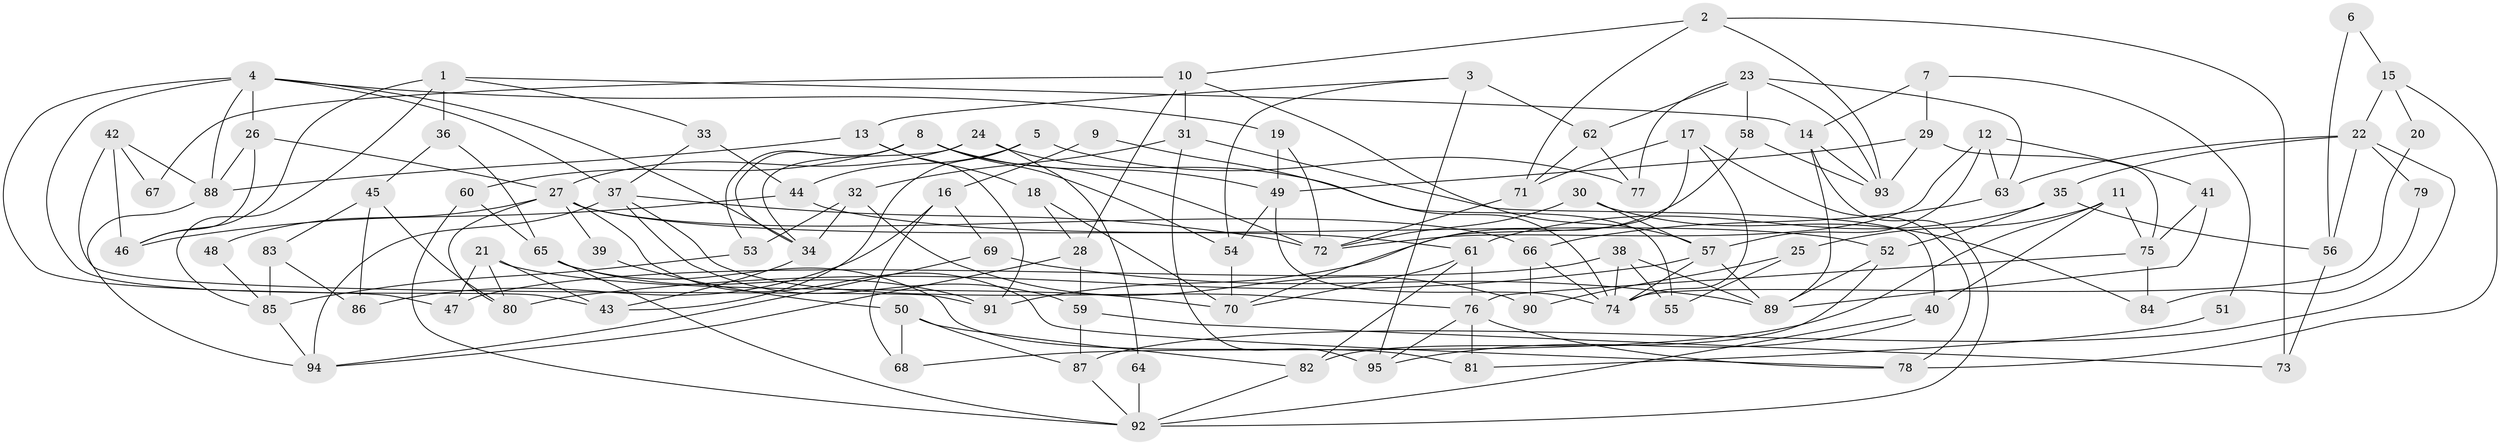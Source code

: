 // coarse degree distribution, {8: 0.03225806451612903, 6: 0.12903225806451613, 9: 0.03225806451612903, 5: 0.14516129032258066, 3: 0.16129032258064516, 10: 0.03225806451612903, 2: 0.0967741935483871, 7: 0.0967741935483871, 4: 0.25806451612903225, 11: 0.016129032258064516}
// Generated by graph-tools (version 1.1) at 2025/42/03/06/25 10:42:01]
// undirected, 95 vertices, 190 edges
graph export_dot {
graph [start="1"]
  node [color=gray90,style=filled];
  1;
  2;
  3;
  4;
  5;
  6;
  7;
  8;
  9;
  10;
  11;
  12;
  13;
  14;
  15;
  16;
  17;
  18;
  19;
  20;
  21;
  22;
  23;
  24;
  25;
  26;
  27;
  28;
  29;
  30;
  31;
  32;
  33;
  34;
  35;
  36;
  37;
  38;
  39;
  40;
  41;
  42;
  43;
  44;
  45;
  46;
  47;
  48;
  49;
  50;
  51;
  52;
  53;
  54;
  55;
  56;
  57;
  58;
  59;
  60;
  61;
  62;
  63;
  64;
  65;
  66;
  67;
  68;
  69;
  70;
  71;
  72;
  73;
  74;
  75;
  76;
  77;
  78;
  79;
  80;
  81;
  82;
  83;
  84;
  85;
  86;
  87;
  88;
  89;
  90;
  91;
  92;
  93;
  94;
  95;
  1 -- 46;
  1 -- 14;
  1 -- 33;
  1 -- 36;
  1 -- 85;
  2 -- 71;
  2 -- 73;
  2 -- 10;
  2 -- 93;
  3 -- 13;
  3 -- 62;
  3 -- 54;
  3 -- 95;
  4 -- 37;
  4 -- 43;
  4 -- 19;
  4 -- 26;
  4 -- 34;
  4 -- 47;
  4 -- 88;
  5 -- 43;
  5 -- 77;
  5 -- 44;
  6 -- 15;
  6 -- 56;
  7 -- 14;
  7 -- 29;
  7 -- 51;
  8 -- 72;
  8 -- 49;
  8 -- 34;
  8 -- 53;
  8 -- 54;
  8 -- 60;
  9 -- 16;
  9 -- 74;
  10 -- 57;
  10 -- 28;
  10 -- 31;
  10 -- 67;
  11 -- 75;
  11 -- 40;
  11 -- 25;
  11 -- 68;
  12 -- 72;
  12 -- 41;
  12 -- 57;
  12 -- 63;
  13 -- 88;
  13 -- 18;
  13 -- 91;
  14 -- 92;
  14 -- 93;
  14 -- 89;
  15 -- 22;
  15 -- 78;
  15 -- 20;
  16 -- 69;
  16 -- 68;
  16 -- 86;
  17 -- 74;
  17 -- 70;
  17 -- 71;
  17 -- 78;
  18 -- 70;
  18 -- 28;
  19 -- 49;
  19 -- 72;
  20 -- 74;
  21 -- 47;
  21 -- 80;
  21 -- 43;
  21 -- 70;
  22 -- 87;
  22 -- 63;
  22 -- 35;
  22 -- 56;
  22 -- 79;
  23 -- 63;
  23 -- 58;
  23 -- 62;
  23 -- 77;
  23 -- 93;
  24 -- 34;
  24 -- 27;
  24 -- 55;
  24 -- 64;
  25 -- 55;
  25 -- 90;
  26 -- 88;
  26 -- 27;
  26 -- 46;
  27 -- 78;
  27 -- 39;
  27 -- 48;
  27 -- 61;
  27 -- 66;
  27 -- 80;
  28 -- 94;
  28 -- 59;
  29 -- 93;
  29 -- 49;
  29 -- 75;
  30 -- 72;
  30 -- 57;
  30 -- 84;
  31 -- 32;
  31 -- 40;
  31 -- 95;
  32 -- 53;
  32 -- 34;
  32 -- 90;
  33 -- 44;
  33 -- 37;
  34 -- 43;
  35 -- 61;
  35 -- 52;
  35 -- 56;
  36 -- 45;
  36 -- 65;
  37 -- 76;
  37 -- 59;
  37 -- 72;
  37 -- 94;
  38 -- 89;
  38 -- 74;
  38 -- 47;
  38 -- 55;
  39 -- 50;
  40 -- 95;
  40 -- 92;
  41 -- 89;
  41 -- 75;
  42 -- 46;
  42 -- 91;
  42 -- 67;
  42 -- 88;
  44 -- 52;
  44 -- 46;
  45 -- 83;
  45 -- 80;
  45 -- 86;
  48 -- 85;
  49 -- 74;
  49 -- 54;
  50 -- 82;
  50 -- 87;
  50 -- 68;
  51 -- 81;
  52 -- 82;
  52 -- 89;
  53 -- 85;
  54 -- 70;
  56 -- 73;
  57 -- 89;
  57 -- 74;
  57 -- 80;
  58 -- 93;
  58 -- 91;
  59 -- 73;
  59 -- 87;
  60 -- 92;
  60 -- 65;
  61 -- 70;
  61 -- 76;
  61 -- 82;
  62 -- 71;
  62 -- 77;
  63 -- 66;
  64 -- 92;
  65 -- 81;
  65 -- 91;
  65 -- 92;
  66 -- 90;
  66 -- 74;
  69 -- 89;
  69 -- 94;
  71 -- 72;
  75 -- 76;
  75 -- 84;
  76 -- 95;
  76 -- 78;
  76 -- 81;
  79 -- 84;
  82 -- 92;
  83 -- 85;
  83 -- 86;
  85 -- 94;
  87 -- 92;
  88 -- 94;
}
